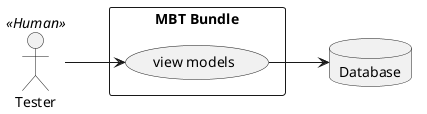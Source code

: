 @startuml

left to right direction
skinparam packageStyle rectangle

actor Tester as tester << Human >>
database Database as database

rectangle "MBT Bundle" {
  tester --> (view models)
  (view models) --> database
}

@enduml

